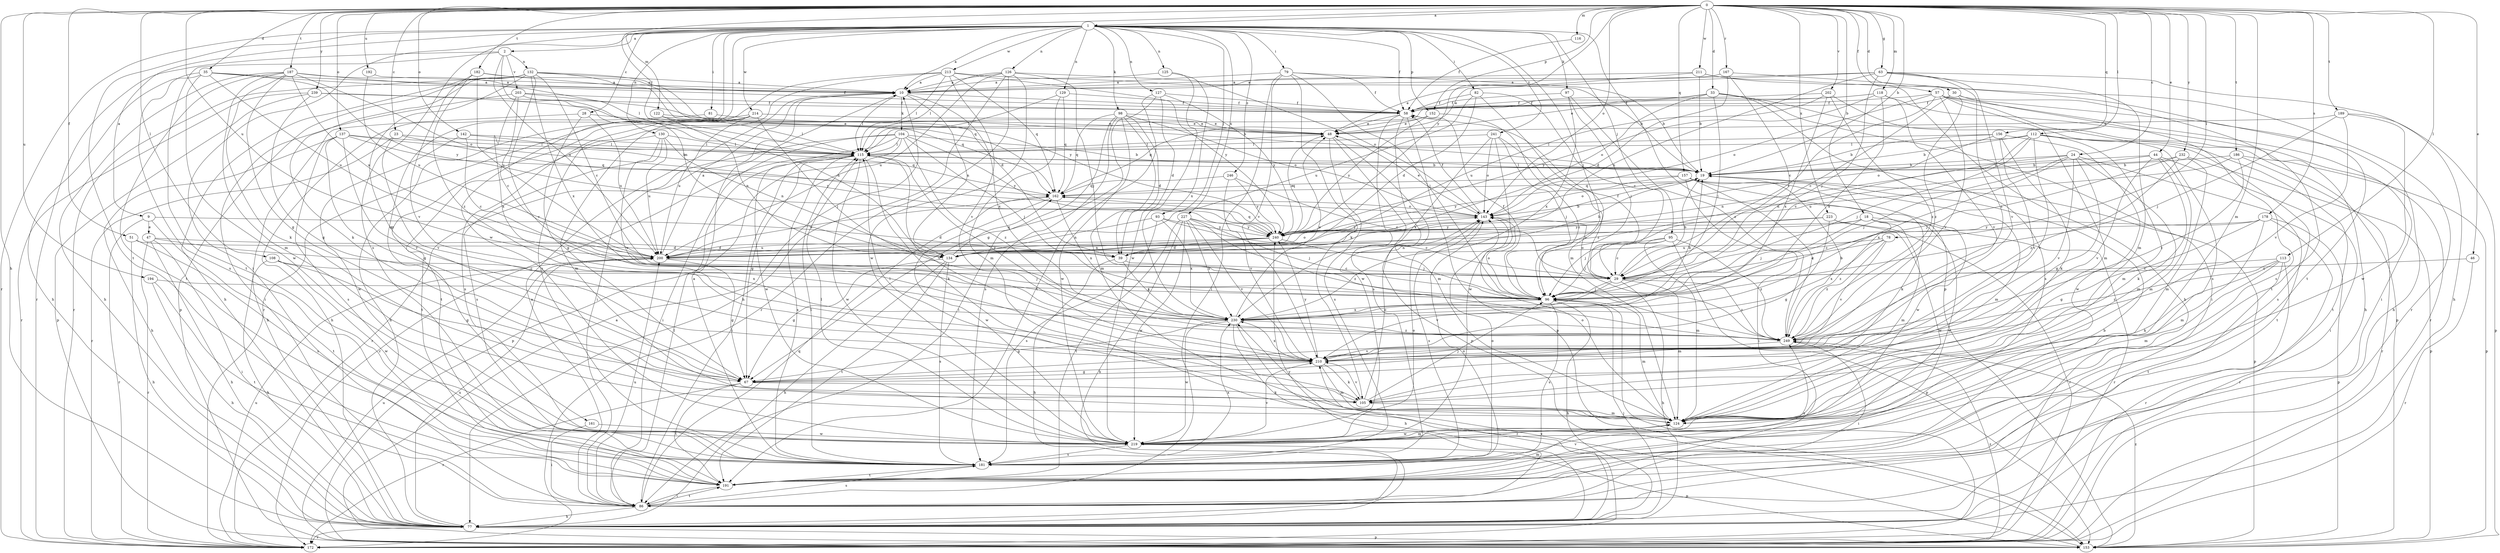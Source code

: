strict digraph  {
0;
1;
2;
9;
10;
18;
19;
23;
24;
28;
29;
30;
33;
35;
39;
44;
46;
47;
48;
51;
57;
58;
63;
67;
77;
78;
79;
81;
82;
86;
93;
95;
96;
97;
98;
104;
105;
108;
112;
113;
115;
116;
118;
122;
124;
125;
126;
127;
129;
130;
132;
134;
137;
142;
143;
152;
153;
156;
157;
161;
162;
167;
172;
178;
181;
182;
186;
187;
189;
191;
192;
194;
200;
202;
203;
210;
211;
213;
214;
219;
223;
227;
230;
232;
239;
240;
241;
246;
249;
0 -> 1  [label=a];
0 -> 18  [label=b];
0 -> 19  [label=b];
0 -> 23  [label=c];
0 -> 24  [label=c];
0 -> 30  [label=d];
0 -> 33  [label=d];
0 -> 35  [label=d];
0 -> 44  [label=e];
0 -> 46  [label=e];
0 -> 51  [label=f];
0 -> 57  [label=f];
0 -> 63  [label=g];
0 -> 77  [label=h];
0 -> 78  [label=i];
0 -> 108  [label=l];
0 -> 112  [label=l];
0 -> 113  [label=l];
0 -> 115  [label=l];
0 -> 116  [label=m];
0 -> 118  [label=m];
0 -> 122  [label=m];
0 -> 124  [label=m];
0 -> 137  [label=o];
0 -> 142  [label=o];
0 -> 143  [label=o];
0 -> 152  [label=p];
0 -> 156  [label=q];
0 -> 157  [label=q];
0 -> 167  [label=r];
0 -> 178  [label=s];
0 -> 182  [label=t];
0 -> 186  [label=t];
0 -> 187  [label=t];
0 -> 189  [label=t];
0 -> 192  [label=u];
0 -> 194  [label=u];
0 -> 200  [label=u];
0 -> 202  [label=v];
0 -> 211  [label=w];
0 -> 223  [label=x];
0 -> 232  [label=y];
0 -> 239  [label=y];
0 -> 240  [label=y];
1 -> 2  [label=a];
1 -> 9  [label=a];
1 -> 10  [label=a];
1 -> 28  [label=c];
1 -> 58  [label=f];
1 -> 79  [label=i];
1 -> 81  [label=i];
1 -> 82  [label=i];
1 -> 86  [label=i];
1 -> 93  [label=j];
1 -> 95  [label=j];
1 -> 96  [label=j];
1 -> 97  [label=k];
1 -> 98  [label=k];
1 -> 125  [label=n];
1 -> 126  [label=n];
1 -> 127  [label=n];
1 -> 129  [label=n];
1 -> 130  [label=n];
1 -> 152  [label=p];
1 -> 153  [label=p];
1 -> 161  [label=q];
1 -> 172  [label=r];
1 -> 181  [label=s];
1 -> 191  [label=t];
1 -> 213  [label=w];
1 -> 214  [label=w];
1 -> 219  [label=w];
1 -> 227  [label=x];
1 -> 241  [label=z];
1 -> 246  [label=z];
2 -> 132  [label=n];
2 -> 134  [label=n];
2 -> 172  [label=r];
2 -> 191  [label=t];
2 -> 200  [label=u];
2 -> 203  [label=v];
9 -> 39  [label=d];
9 -> 47  [label=e];
9 -> 172  [label=r];
9 -> 191  [label=t];
10 -> 58  [label=f];
10 -> 86  [label=i];
10 -> 104  [label=k];
10 -> 115  [label=l];
10 -> 134  [label=n];
10 -> 230  [label=x];
18 -> 96  [label=j];
18 -> 124  [label=m];
18 -> 172  [label=r];
18 -> 200  [label=u];
18 -> 219  [label=w];
18 -> 240  [label=y];
18 -> 249  [label=z];
19 -> 115  [label=l];
19 -> 143  [label=o];
19 -> 153  [label=p];
19 -> 162  [label=q];
23 -> 115  [label=l];
23 -> 172  [label=r];
23 -> 210  [label=v];
23 -> 240  [label=y];
24 -> 19  [label=b];
24 -> 67  [label=g];
24 -> 96  [label=j];
24 -> 124  [label=m];
24 -> 134  [label=n];
24 -> 191  [label=t];
24 -> 210  [label=v];
24 -> 230  [label=x];
28 -> 48  [label=e];
28 -> 67  [label=g];
28 -> 77  [label=h];
28 -> 200  [label=u];
29 -> 19  [label=b];
29 -> 58  [label=f];
29 -> 77  [label=h];
29 -> 96  [label=j];
29 -> 124  [label=m];
29 -> 143  [label=o];
29 -> 210  [label=v];
29 -> 249  [label=z];
30 -> 29  [label=c];
30 -> 58  [label=f];
30 -> 181  [label=s];
30 -> 191  [label=t];
30 -> 249  [label=z];
33 -> 58  [label=f];
33 -> 86  [label=i];
33 -> 96  [label=j];
33 -> 115  [label=l];
33 -> 143  [label=o];
33 -> 153  [label=p];
33 -> 181  [label=s];
35 -> 10  [label=a];
35 -> 77  [label=h];
35 -> 115  [label=l];
35 -> 181  [label=s];
35 -> 200  [label=u];
35 -> 219  [label=w];
35 -> 240  [label=y];
39 -> 19  [label=b];
39 -> 29  [label=c];
39 -> 77  [label=h];
39 -> 230  [label=x];
44 -> 19  [label=b];
44 -> 86  [label=i];
44 -> 105  [label=k];
44 -> 124  [label=m];
44 -> 134  [label=n];
44 -> 210  [label=v];
46 -> 29  [label=c];
46 -> 172  [label=r];
47 -> 39  [label=d];
47 -> 77  [label=h];
47 -> 86  [label=i];
47 -> 172  [label=r];
47 -> 230  [label=x];
48 -> 115  [label=l];
48 -> 124  [label=m];
48 -> 153  [label=p];
48 -> 181  [label=s];
51 -> 39  [label=d];
51 -> 77  [label=h];
51 -> 181  [label=s];
57 -> 29  [label=c];
57 -> 58  [label=f];
57 -> 77  [label=h];
57 -> 86  [label=i];
57 -> 124  [label=m];
57 -> 143  [label=o];
57 -> 181  [label=s];
57 -> 210  [label=v];
58 -> 48  [label=e];
58 -> 153  [label=p];
58 -> 181  [label=s];
58 -> 219  [label=w];
63 -> 10  [label=a];
63 -> 48  [label=e];
63 -> 77  [label=h];
63 -> 96  [label=j];
63 -> 124  [label=m];
63 -> 134  [label=n];
63 -> 210  [label=v];
63 -> 249  [label=z];
67 -> 105  [label=k];
67 -> 172  [label=r];
67 -> 191  [label=t];
77 -> 96  [label=j];
77 -> 153  [label=p];
77 -> 172  [label=r];
77 -> 200  [label=u];
77 -> 210  [label=v];
78 -> 29  [label=c];
78 -> 200  [label=u];
78 -> 210  [label=v];
78 -> 230  [label=x];
78 -> 249  [label=z];
79 -> 10  [label=a];
79 -> 19  [label=b];
79 -> 58  [label=f];
79 -> 86  [label=i];
79 -> 96  [label=j];
79 -> 105  [label=k];
79 -> 210  [label=v];
81 -> 48  [label=e];
81 -> 77  [label=h];
82 -> 29  [label=c];
82 -> 39  [label=d];
82 -> 58  [label=f];
82 -> 124  [label=m];
82 -> 200  [label=u];
86 -> 10  [label=a];
86 -> 77  [label=h];
86 -> 115  [label=l];
86 -> 162  [label=q];
86 -> 181  [label=s];
86 -> 191  [label=t];
86 -> 200  [label=u];
86 -> 240  [label=y];
93 -> 29  [label=c];
93 -> 134  [label=n];
93 -> 181  [label=s];
93 -> 230  [label=x];
93 -> 240  [label=y];
95 -> 29  [label=c];
95 -> 96  [label=j];
95 -> 124  [label=m];
95 -> 134  [label=n];
95 -> 153  [label=p];
95 -> 249  [label=z];
96 -> 58  [label=f];
96 -> 77  [label=h];
96 -> 124  [label=m];
96 -> 143  [label=o];
96 -> 181  [label=s];
96 -> 230  [label=x];
97 -> 58  [label=f];
97 -> 96  [label=j];
97 -> 230  [label=x];
97 -> 249  [label=z];
98 -> 39  [label=d];
98 -> 48  [label=e];
98 -> 86  [label=i];
98 -> 124  [label=m];
98 -> 143  [label=o];
98 -> 162  [label=q];
98 -> 181  [label=s];
98 -> 219  [label=w];
104 -> 19  [label=b];
104 -> 86  [label=i];
104 -> 96  [label=j];
104 -> 115  [label=l];
104 -> 153  [label=p];
104 -> 172  [label=r];
104 -> 219  [label=w];
104 -> 240  [label=y];
104 -> 249  [label=z];
105 -> 96  [label=j];
105 -> 115  [label=l];
105 -> 124  [label=m];
105 -> 143  [label=o];
105 -> 210  [label=v];
108 -> 29  [label=c];
108 -> 67  [label=g];
108 -> 77  [label=h];
108 -> 219  [label=w];
112 -> 19  [label=b];
112 -> 29  [label=c];
112 -> 96  [label=j];
112 -> 115  [label=l];
112 -> 124  [label=m];
112 -> 181  [label=s];
112 -> 191  [label=t];
112 -> 210  [label=v];
113 -> 29  [label=c];
113 -> 105  [label=k];
113 -> 124  [label=m];
113 -> 172  [label=r];
113 -> 191  [label=t];
113 -> 249  [label=z];
115 -> 19  [label=b];
115 -> 67  [label=g];
115 -> 86  [label=i];
115 -> 105  [label=k];
115 -> 172  [label=r];
115 -> 181  [label=s];
115 -> 210  [label=v];
115 -> 219  [label=w];
115 -> 249  [label=z];
116 -> 58  [label=f];
118 -> 48  [label=e];
118 -> 58  [label=f];
118 -> 172  [label=r];
118 -> 210  [label=v];
118 -> 230  [label=x];
118 -> 240  [label=y];
122 -> 48  [label=e];
122 -> 115  [label=l];
122 -> 134  [label=n];
124 -> 143  [label=o];
124 -> 219  [label=w];
125 -> 10  [label=a];
125 -> 219  [label=w];
125 -> 230  [label=x];
126 -> 10  [label=a];
126 -> 77  [label=h];
126 -> 96  [label=j];
126 -> 115  [label=l];
126 -> 143  [label=o];
126 -> 172  [label=r];
126 -> 200  [label=u];
126 -> 219  [label=w];
127 -> 39  [label=d];
127 -> 58  [label=f];
127 -> 67  [label=g];
127 -> 191  [label=t];
127 -> 240  [label=y];
129 -> 58  [label=f];
129 -> 115  [label=l];
129 -> 124  [label=m];
129 -> 162  [label=q];
130 -> 115  [label=l];
130 -> 134  [label=n];
130 -> 181  [label=s];
130 -> 191  [label=t];
130 -> 200  [label=u];
130 -> 210  [label=v];
132 -> 10  [label=a];
132 -> 29  [label=c];
132 -> 39  [label=d];
132 -> 67  [label=g];
132 -> 77  [label=h];
132 -> 105  [label=k];
132 -> 153  [label=p];
132 -> 172  [label=r];
132 -> 210  [label=v];
132 -> 230  [label=x];
132 -> 240  [label=y];
134 -> 67  [label=g];
134 -> 77  [label=h];
134 -> 162  [label=q];
134 -> 181  [label=s];
134 -> 191  [label=t];
137 -> 19  [label=b];
137 -> 67  [label=g];
137 -> 77  [label=h];
137 -> 115  [label=l];
137 -> 162  [label=q];
137 -> 181  [label=s];
137 -> 210  [label=v];
142 -> 29  [label=c];
142 -> 115  [label=l];
142 -> 162  [label=q];
142 -> 219  [label=w];
143 -> 48  [label=e];
143 -> 58  [label=f];
143 -> 181  [label=s];
143 -> 240  [label=y];
152 -> 48  [label=e];
152 -> 162  [label=q];
152 -> 240  [label=y];
152 -> 249  [label=z];
153 -> 10  [label=a];
153 -> 200  [label=u];
153 -> 230  [label=x];
153 -> 249  [label=z];
156 -> 19  [label=b];
156 -> 105  [label=k];
156 -> 115  [label=l];
156 -> 143  [label=o];
156 -> 210  [label=v];
156 -> 219  [label=w];
157 -> 86  [label=i];
157 -> 105  [label=k];
157 -> 124  [label=m];
157 -> 162  [label=q];
157 -> 219  [label=w];
157 -> 240  [label=y];
157 -> 249  [label=z];
161 -> 86  [label=i];
161 -> 219  [label=w];
162 -> 143  [label=o];
162 -> 200  [label=u];
162 -> 219  [label=w];
162 -> 230  [label=x];
167 -> 10  [label=a];
167 -> 29  [label=c];
167 -> 39  [label=d];
167 -> 191  [label=t];
172 -> 96  [label=j];
172 -> 200  [label=u];
172 -> 249  [label=z];
178 -> 29  [label=c];
178 -> 67  [label=g];
178 -> 124  [label=m];
178 -> 153  [label=p];
178 -> 172  [label=r];
178 -> 240  [label=y];
181 -> 10  [label=a];
181 -> 115  [label=l];
181 -> 143  [label=o];
181 -> 191  [label=t];
181 -> 230  [label=x];
182 -> 10  [label=a];
182 -> 162  [label=q];
182 -> 200  [label=u];
182 -> 210  [label=v];
182 -> 249  [label=z];
186 -> 19  [label=b];
186 -> 153  [label=p];
186 -> 172  [label=r];
186 -> 200  [label=u];
186 -> 249  [label=z];
187 -> 10  [label=a];
187 -> 58  [label=f];
187 -> 67  [label=g];
187 -> 77  [label=h];
187 -> 105  [label=k];
187 -> 124  [label=m];
187 -> 143  [label=o];
187 -> 191  [label=t];
187 -> 200  [label=u];
189 -> 48  [label=e];
189 -> 96  [label=j];
189 -> 153  [label=p];
189 -> 210  [label=v];
189 -> 219  [label=w];
191 -> 19  [label=b];
191 -> 86  [label=i];
191 -> 124  [label=m];
191 -> 143  [label=o];
191 -> 249  [label=z];
192 -> 10  [label=a];
192 -> 200  [label=u];
194 -> 77  [label=h];
194 -> 96  [label=j];
194 -> 191  [label=t];
200 -> 10  [label=a];
200 -> 67  [label=g];
200 -> 96  [label=j];
200 -> 143  [label=o];
202 -> 58  [label=f];
202 -> 77  [label=h];
202 -> 200  [label=u];
202 -> 230  [label=x];
202 -> 249  [label=z];
203 -> 19  [label=b];
203 -> 29  [label=c];
203 -> 58  [label=f];
203 -> 86  [label=i];
203 -> 134  [label=n];
203 -> 230  [label=x];
210 -> 67  [label=g];
210 -> 105  [label=k];
210 -> 124  [label=m];
210 -> 230  [label=x];
210 -> 240  [label=y];
211 -> 10  [label=a];
211 -> 19  [label=b];
211 -> 48  [label=e];
211 -> 77  [label=h];
211 -> 172  [label=r];
213 -> 10  [label=a];
213 -> 19  [label=b];
213 -> 115  [label=l];
213 -> 162  [label=q];
213 -> 172  [label=r];
213 -> 181  [label=s];
213 -> 210  [label=v];
213 -> 240  [label=y];
214 -> 48  [label=e];
214 -> 77  [label=h];
214 -> 96  [label=j];
214 -> 124  [label=m];
214 -> 181  [label=s];
214 -> 191  [label=t];
214 -> 200  [label=u];
219 -> 115  [label=l];
219 -> 124  [label=m];
219 -> 143  [label=o];
219 -> 153  [label=p];
219 -> 181  [label=s];
219 -> 210  [label=v];
223 -> 67  [label=g];
223 -> 96  [label=j];
223 -> 172  [label=r];
223 -> 219  [label=w];
223 -> 240  [label=y];
227 -> 77  [label=h];
227 -> 96  [label=j];
227 -> 191  [label=t];
227 -> 210  [label=v];
227 -> 219  [label=w];
227 -> 230  [label=x];
227 -> 240  [label=y];
227 -> 249  [label=z];
230 -> 19  [label=b];
230 -> 48  [label=e];
230 -> 67  [label=g];
230 -> 77  [label=h];
230 -> 172  [label=r];
230 -> 219  [label=w];
230 -> 249  [label=z];
232 -> 19  [label=b];
232 -> 96  [label=j];
232 -> 124  [label=m];
232 -> 153  [label=p];
232 -> 249  [label=z];
239 -> 58  [label=f];
239 -> 67  [label=g];
239 -> 153  [label=p];
239 -> 162  [label=q];
239 -> 172  [label=r];
240 -> 19  [label=b];
240 -> 39  [label=d];
240 -> 48  [label=e];
240 -> 96  [label=j];
240 -> 134  [label=n];
240 -> 162  [label=q];
240 -> 200  [label=u];
241 -> 96  [label=j];
241 -> 115  [label=l];
241 -> 143  [label=o];
241 -> 219  [label=w];
241 -> 230  [label=x];
241 -> 249  [label=z];
246 -> 29  [label=c];
246 -> 162  [label=q];
246 -> 210  [label=v];
246 -> 240  [label=y];
249 -> 19  [label=b];
249 -> 86  [label=i];
249 -> 210  [label=v];
}
